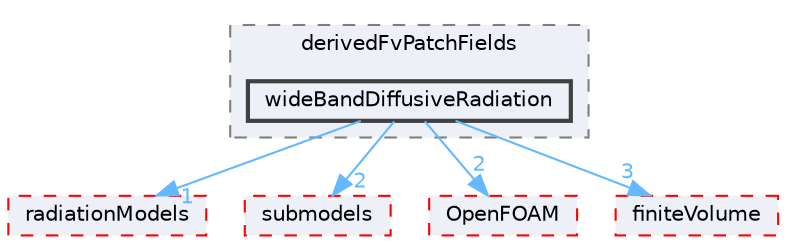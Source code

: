 digraph "src/thermophysicalModels/radiation/derivedFvPatchFields/wideBandDiffusiveRadiation"
{
 // LATEX_PDF_SIZE
  bgcolor="transparent";
  edge [fontname=Helvetica,fontsize=10,labelfontname=Helvetica,labelfontsize=10];
  node [fontname=Helvetica,fontsize=10,shape=box,height=0.2,width=0.4];
  compound=true
  subgraph clusterdir_530cedc3d4dca2a21c1df83b126c2fbd {
    graph [ bgcolor="#edf0f7", pencolor="grey50", label="derivedFvPatchFields", fontname=Helvetica,fontsize=10 style="filled,dashed", URL="dir_530cedc3d4dca2a21c1df83b126c2fbd.html",tooltip=""]
  dir_c9418de2bcc54624f1f2c670e883eb82 [label="wideBandDiffusiveRadiation", fillcolor="#edf0f7", color="grey25", style="filled,bold", URL="dir_c9418de2bcc54624f1f2c670e883eb82.html",tooltip=""];
  }
  dir_23cbc874b5ea49089939faa93b6f03ce [label="radiationModels", fillcolor="#edf0f7", color="red", style="filled,dashed", URL="dir_23cbc874b5ea49089939faa93b6f03ce.html",tooltip=""];
  dir_e8719ccd60760366888bb431a21ef811 [label="submodels", fillcolor="#edf0f7", color="red", style="filled,dashed", URL="dir_e8719ccd60760366888bb431a21ef811.html",tooltip=""];
  dir_c5473ff19b20e6ec4dfe5c310b3778a8 [label="OpenFOAM", fillcolor="#edf0f7", color="red", style="filled,dashed", URL="dir_c5473ff19b20e6ec4dfe5c310b3778a8.html",tooltip=""];
  dir_9bd15774b555cf7259a6fa18f99fe99b [label="finiteVolume", fillcolor="#edf0f7", color="red", style="filled,dashed", URL="dir_9bd15774b555cf7259a6fa18f99fe99b.html",tooltip=""];
  dir_c9418de2bcc54624f1f2c670e883eb82->dir_23cbc874b5ea49089939faa93b6f03ce [headlabel="1", labeldistance=1.5 headhref="dir_004407_003174.html" href="dir_004407_003174.html" color="steelblue1" fontcolor="steelblue1"];
  dir_c9418de2bcc54624f1f2c670e883eb82->dir_9bd15774b555cf7259a6fa18f99fe99b [headlabel="3", labeldistance=1.5 headhref="dir_004407_001387.html" href="dir_004407_001387.html" color="steelblue1" fontcolor="steelblue1"];
  dir_c9418de2bcc54624f1f2c670e883eb82->dir_c5473ff19b20e6ec4dfe5c310b3778a8 [headlabel="2", labeldistance=1.5 headhref="dir_004407_002695.html" href="dir_004407_002695.html" color="steelblue1" fontcolor="steelblue1"];
  dir_c9418de2bcc54624f1f2c670e883eb82->dir_e8719ccd60760366888bb431a21ef811 [headlabel="2", labeldistance=1.5 headhref="dir_004407_003806.html" href="dir_004407_003806.html" color="steelblue1" fontcolor="steelblue1"];
}
